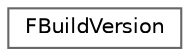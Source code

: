 digraph "Graphical Class Hierarchy"
{
 // INTERACTIVE_SVG=YES
 // LATEX_PDF_SIZE
  bgcolor="transparent";
  edge [fontname=Helvetica,fontsize=10,labelfontname=Helvetica,labelfontsize=10];
  node [fontname=Helvetica,fontsize=10,shape=box,height=0.2,width=0.4];
  rankdir="LR";
  Node0 [id="Node000000",label="FBuildVersion",height=0.2,width=0.4,color="grey40", fillcolor="white", style="filled",URL="$de/d1c/classFBuildVersion.html",tooltip="Stores the version information associated with a build."];
}
